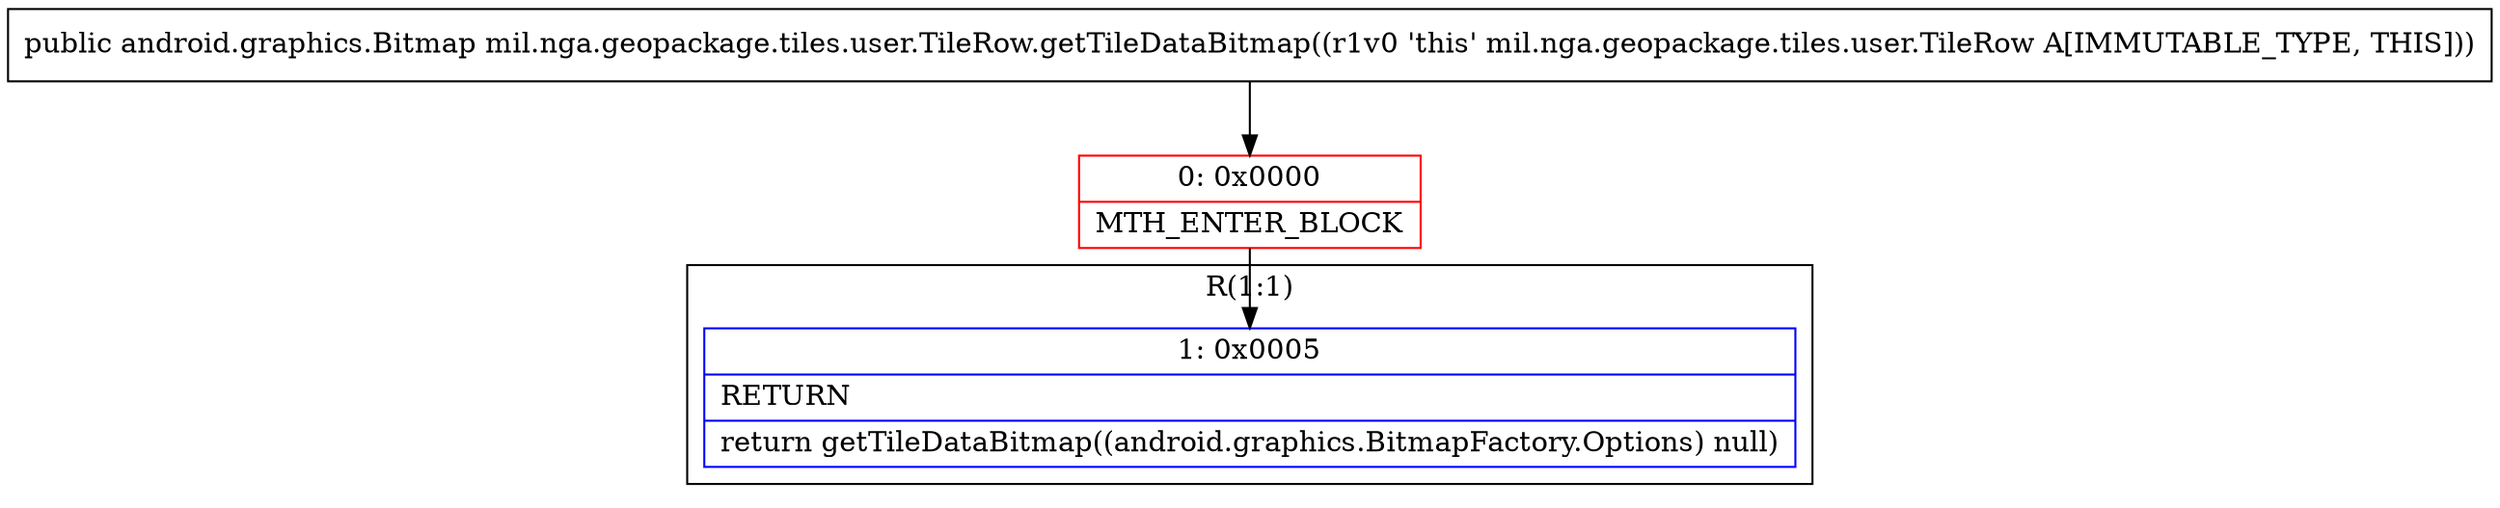 digraph "CFG formil.nga.geopackage.tiles.user.TileRow.getTileDataBitmap()Landroid\/graphics\/Bitmap;" {
subgraph cluster_Region_1230891470 {
label = "R(1:1)";
node [shape=record,color=blue];
Node_1 [shape=record,label="{1\:\ 0x0005|RETURN\l|return getTileDataBitmap((android.graphics.BitmapFactory.Options) null)\l}"];
}
Node_0 [shape=record,color=red,label="{0\:\ 0x0000|MTH_ENTER_BLOCK\l}"];
MethodNode[shape=record,label="{public android.graphics.Bitmap mil.nga.geopackage.tiles.user.TileRow.getTileDataBitmap((r1v0 'this' mil.nga.geopackage.tiles.user.TileRow A[IMMUTABLE_TYPE, THIS])) }"];
MethodNode -> Node_0;
Node_0 -> Node_1;
}

